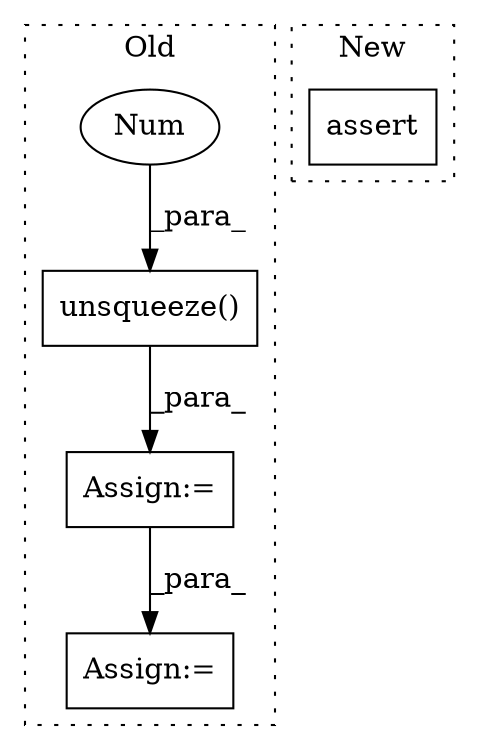 digraph G {
subgraph cluster0 {
1 [label="unsqueeze()" a="75" s="4508,4554" l="45,1" shape="box"];
3 [label="Num" a="76" s="4553" l="1" shape="ellipse"];
4 [label="Assign:=" a="68" s="5521" l="3" shape="box"];
5 [label="Assign:=" a="68" s="5610" l="3" shape="box"];
label = "Old";
style="dotted";
}
subgraph cluster1 {
2 [label="assert" a="65" s="4926" l="7" shape="box"];
label = "New";
style="dotted";
}
1 -> 4 [label="_para_"];
3 -> 1 [label="_para_"];
4 -> 5 [label="_para_"];
}